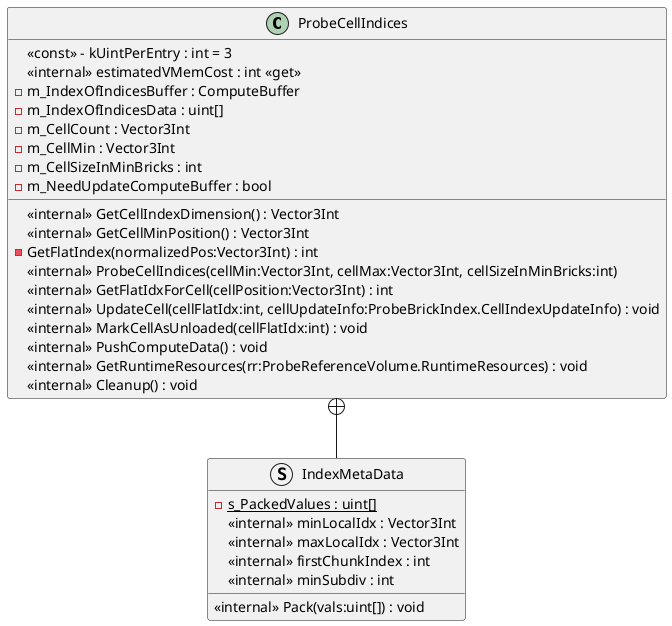 @startuml
class ProbeCellIndices {
    <<const>> - kUintPerEntry : int = 3
    <<internal>> estimatedVMemCost : int <<get>>
    - m_IndexOfIndicesBuffer : ComputeBuffer
    - m_IndexOfIndicesData : uint[]
    - m_CellCount : Vector3Int
    - m_CellMin : Vector3Int
    - m_CellSizeInMinBricks : int
    - m_NeedUpdateComputeBuffer : bool
    <<internal>> GetCellIndexDimension() : Vector3Int
    <<internal>> GetCellMinPosition() : Vector3Int
    - GetFlatIndex(normalizedPos:Vector3Int) : int
    <<internal>> ProbeCellIndices(cellMin:Vector3Int, cellMax:Vector3Int, cellSizeInMinBricks:int)
    <<internal>> GetFlatIdxForCell(cellPosition:Vector3Int) : int
    <<internal>> UpdateCell(cellFlatIdx:int, cellUpdateInfo:ProbeBrickIndex.CellIndexUpdateInfo) : void
    <<internal>> MarkCellAsUnloaded(cellFlatIdx:int) : void
    <<internal>> PushComputeData() : void
    <<internal>> GetRuntimeResources(rr:ProbeReferenceVolume.RuntimeResources) : void
    <<internal>> Cleanup() : void
}
struct IndexMetaData {
    {static} - s_PackedValues : uint[]
    <<internal>> minLocalIdx : Vector3Int
    <<internal>> maxLocalIdx : Vector3Int
    <<internal>> firstChunkIndex : int
    <<internal>> minSubdiv : int
    <<internal>> Pack(vals:uint[]) : void
}
ProbeCellIndices +-- IndexMetaData
@enduml
